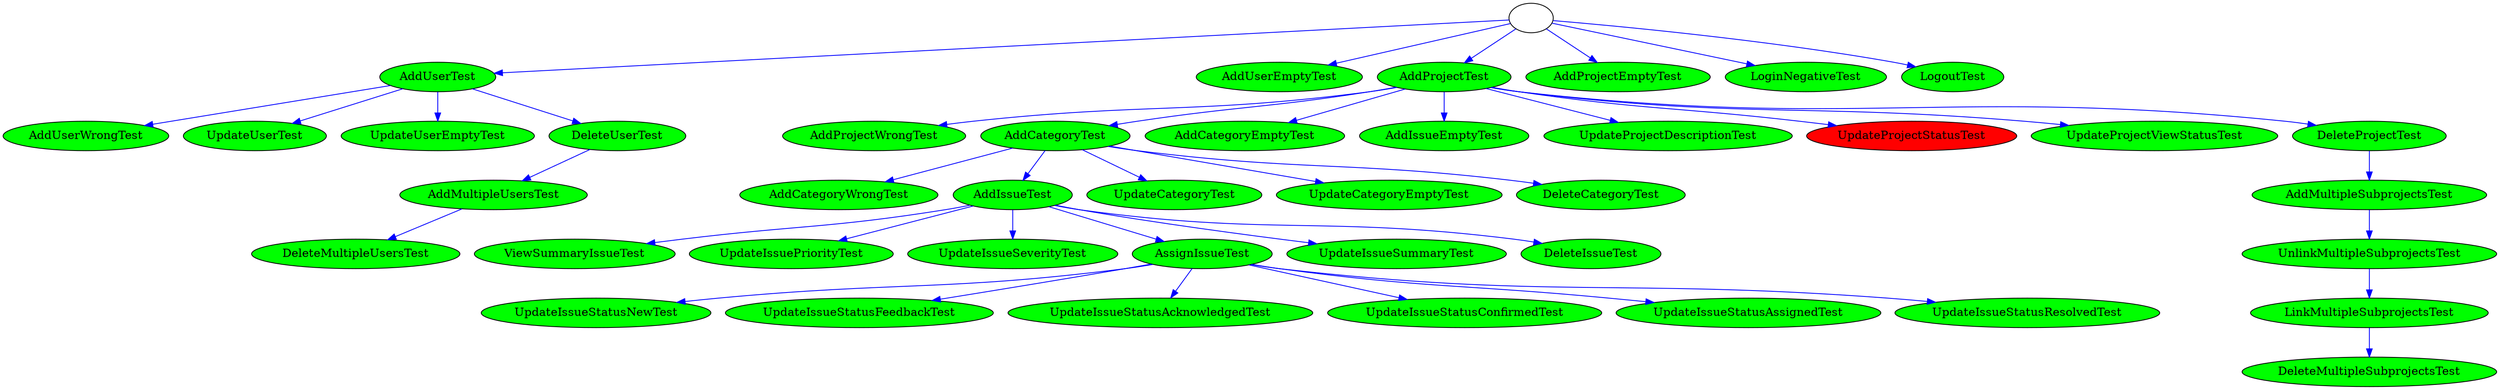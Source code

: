 strict digraph G {
root_925284253 [ label="" color = "black" ];
AddUserTest_1500687265 [ label="AddUserTest" fillcolor="green" style="filled" fontcolor="black" ];
AddUserEmptyTest_816631564 [ label="AddUserEmptyTest" fillcolor="green" style="filled" fontcolor="black" ];
AddProjectTest_1197388394 [ label="AddProjectTest" fillcolor="green" style="filled" fontcolor="black" ];
AddProjectEmptyTest_1438232987 [ label="AddProjectEmptyTest" fillcolor="green" style="filled" fontcolor="black" ];
LoginNegativeTest_308330286 [ label="LoginNegativeTest" fillcolor="green" style="filled" fontcolor="black" ];
LogoutTest_995209981 [ label="LogoutTest" fillcolor="green" style="filled" fontcolor="black" ];
AddUserWrongTest_508251021 [ label="AddUserWrongTest" fillcolor="green" style="filled" fontcolor="black" ];
UpdateUserTest_981193868 [ label="UpdateUserTest" fillcolor="green" style="filled" fontcolor="black" ];
UpdateUserEmptyTest_1166141968 [ label="UpdateUserEmptyTest" fillcolor="green" style="filled" fontcolor="black" ];
DeleteUserTest_744025993 [ label="DeleteUserTest" fillcolor="green" style="filled" fontcolor="black" ];
AddProjectWrongTest_1433151315 [ label="AddProjectWrongTest" fillcolor="green" style="filled" fontcolor="black" ];
AddCategoryTest_470310101 [ label="AddCategoryTest" fillcolor="green" style="filled" fontcolor="black" ];
AddCategoryEmptyTest_1262576930 [ label="AddCategoryEmptyTest" fillcolor="green" style="filled" fontcolor="black" ];
AddIssueEmptyTest_1483970681 [ label="AddIssueEmptyTest" fillcolor="green" style="filled" fontcolor="black" ];
UpdateProjectDescriptionTest_781508690 [ label="UpdateProjectDescriptionTest" fillcolor="green" style="filled" fontcolor="black" ];
UpdateProjectStatusTest_231020039 [ label="UpdateProjectStatusTest" fillcolor="red" style="filled" fontcolor="black" ];
UpdateProjectViewStatusTest_348409195 [ label="UpdateProjectViewStatusTest" fillcolor="green" style="filled" fontcolor="black" ];
DeleteProjectTest_880121547 [ label="DeleteProjectTest" fillcolor="green" style="filled" fontcolor="black" ];
AddMultipleUsersTest_1192431023 [ label="AddMultipleUsersTest" fillcolor="green" style="filled" fontcolor="black" ];
AddCategoryWrongTest_1582092338 [ label="AddCategoryWrongTest" fillcolor="green" style="filled" fontcolor="black" ];
AddIssueTest_1555695894 [ label="AddIssueTest" fillcolor="green" style="filled" fontcolor="black" ];
UpdateCategoryTest_623532021 [ label="UpdateCategoryTest" fillcolor="green" style="filled" fontcolor="black" ];
UpdateCategoryEmptyTest_1041529773 [ label="UpdateCategoryEmptyTest" fillcolor="green" style="filled" fontcolor="black" ];
DeleteCategoryTest_1414492627 [ label="DeleteCategoryTest" fillcolor="green" style="filled" fontcolor="black" ];
AddMultipleSubprojectsTest_1152141601 [ label="AddMultipleSubprojectsTest" fillcolor="green" style="filled" fontcolor="black" ];
DeleteMultipleUsersTest_735374742 [ label="DeleteMultipleUsersTest" fillcolor="green" style="filled" fontcolor="black" ];
ViewSummaryIssueTest_988890860 [ label="ViewSummaryIssueTest" fillcolor="green" style="filled" fontcolor="black" ];
UpdateIssuePriorityTest_196758319 [ label="UpdateIssuePriorityTest" fillcolor="green" style="filled" fontcolor="black" ];
UpdateIssueSeverityTest_667074023 [ label="UpdateIssueSeverityTest" fillcolor="green" style="filled" fontcolor="black" ];
AssignIssueTest_767919175 [ label="AssignIssueTest" fillcolor="green" style="filled" fontcolor="black" ];
UpdateIssueSummaryTest_27528311 [ label="UpdateIssueSummaryTest" fillcolor="green" style="filled" fontcolor="black" ];
DeleteIssueTest_1531284392 [ label="DeleteIssueTest" fillcolor="green" style="filled" fontcolor="black" ];
UnlinkMultipleSubprojectsTest_388451804 [ label="UnlinkMultipleSubprojectsTest" fillcolor="green" style="filled" fontcolor="black" ];
UpdateIssueStatusNewTest_703418536 [ label="UpdateIssueStatusNewTest" fillcolor="green" style="filled" fontcolor="black" ];
UpdateIssueStatusFeedbackTest_1793659792 [ label="UpdateIssueStatusFeedbackTest" fillcolor="green" style="filled" fontcolor="black" ];
UpdateIssueStatusAcknowledgedTest_1592724718 [ label="UpdateIssueStatusAcknowledgedTest" fillcolor="green" style="filled" fontcolor="black" ];
UpdateIssueStatusConfirmedTest_1093865212 [ label="UpdateIssueStatusConfirmedTest" fillcolor="green" style="filled" fontcolor="black" ];
UpdateIssueStatusAssignedTest_897217622 [ label="UpdateIssueStatusAssignedTest" fillcolor="green" style="filled" fontcolor="black" ];
UpdateIssueStatusResolvedTest_251222815 [ label="UpdateIssueStatusResolvedTest" fillcolor="green" style="filled" fontcolor="black" ];
LinkMultipleSubprojectsTest_663506751 [ label="LinkMultipleSubprojectsTest" fillcolor="green" style="filled" fontcolor="black" ];
DeleteMultipleSubprojectsTest_340019224 [ label="DeleteMultipleSubprojectsTest" fillcolor="green" style="filled" fontcolor="black" ];
  root_925284253 -> AddUserTest_1500687265 [ label="" color="blue" ];
  root_925284253 -> AddUserEmptyTest_816631564 [ label="" color="blue" ];
  root_925284253 -> AddProjectTest_1197388394 [ label="" color="blue" ];
  root_925284253 -> AddProjectEmptyTest_1438232987 [ label="" color="blue" ];
  root_925284253 -> LoginNegativeTest_308330286 [ label="" color="blue" ];
  root_925284253 -> LogoutTest_995209981 [ label="" color="blue" ];
  AddUserTest_1500687265 -> AddUserWrongTest_508251021 [ label="" color="blue" ];
  AddUserTest_1500687265 -> UpdateUserTest_981193868 [ label="" color="blue" ];
  AddUserTest_1500687265 -> UpdateUserEmptyTest_1166141968 [ label="" color="blue" ];
  AddUserTest_1500687265 -> DeleteUserTest_744025993 [ label="" color="blue" ];
  AddProjectTest_1197388394 -> AddProjectWrongTest_1433151315 [ label="" color="blue" ];
  AddProjectTest_1197388394 -> AddCategoryTest_470310101 [ label="" color="blue" ];
  AddProjectTest_1197388394 -> AddCategoryEmptyTest_1262576930 [ label="" color="blue" ];
  AddProjectTest_1197388394 -> AddIssueEmptyTest_1483970681 [ label="" color="blue" ];
  AddProjectTest_1197388394 -> UpdateProjectDescriptionTest_781508690 [ label="" color="blue" ];
  AddProjectTest_1197388394 -> UpdateProjectStatusTest_231020039 [ label="" color="blue" ];
  AddProjectTest_1197388394 -> UpdateProjectViewStatusTest_348409195 [ label="" color="blue" ];
  AddProjectTest_1197388394 -> DeleteProjectTest_880121547 [ label="" color="blue" ];
  DeleteUserTest_744025993 -> AddMultipleUsersTest_1192431023 [ label="" color="blue" ];
  AddCategoryTest_470310101 -> AddCategoryWrongTest_1582092338 [ label="" color="blue" ];
  AddCategoryTest_470310101 -> AddIssueTest_1555695894 [ label="" color="blue" ];
  AddCategoryTest_470310101 -> UpdateCategoryTest_623532021 [ label="" color="blue" ];
  AddCategoryTest_470310101 -> UpdateCategoryEmptyTest_1041529773 [ label="" color="blue" ];
  AddCategoryTest_470310101 -> DeleteCategoryTest_1414492627 [ label="" color="blue" ];
  DeleteProjectTest_880121547 -> AddMultipleSubprojectsTest_1152141601 [ label="" color="blue" ];
  AddMultipleUsersTest_1192431023 -> DeleteMultipleUsersTest_735374742 [ label="" color="blue" ];
  AddIssueTest_1555695894 -> ViewSummaryIssueTest_988890860 [ label="" color="blue" ];
  AddIssueTest_1555695894 -> UpdateIssuePriorityTest_196758319 [ label="" color="blue" ];
  AddIssueTest_1555695894 -> UpdateIssueSeverityTest_667074023 [ label="" color="blue" ];
  AddIssueTest_1555695894 -> AssignIssueTest_767919175 [ label="" color="blue" ];
  AddIssueTest_1555695894 -> UpdateIssueSummaryTest_27528311 [ label="" color="blue" ];
  AddIssueTest_1555695894 -> DeleteIssueTest_1531284392 [ label="" color="blue" ];
  AddMultipleSubprojectsTest_1152141601 -> UnlinkMultipleSubprojectsTest_388451804 [ label="" color="blue" ];
  AssignIssueTest_767919175 -> UpdateIssueStatusNewTest_703418536 [ label="" color="blue" ];
  AssignIssueTest_767919175 -> UpdateIssueStatusFeedbackTest_1793659792 [ label="" color="blue" ];
  AssignIssueTest_767919175 -> UpdateIssueStatusAcknowledgedTest_1592724718 [ label="" color="blue" ];
  AssignIssueTest_767919175 -> UpdateIssueStatusConfirmedTest_1093865212 [ label="" color="blue" ];
  AssignIssueTest_767919175 -> UpdateIssueStatusAssignedTest_897217622 [ label="" color="blue" ];
  AssignIssueTest_767919175 -> UpdateIssueStatusResolvedTest_251222815 [ label="" color="blue" ];
  UnlinkMultipleSubprojectsTest_388451804 -> LinkMultipleSubprojectsTest_663506751 [ label="" color="blue" ];
  LinkMultipleSubprojectsTest_663506751 -> DeleteMultipleSubprojectsTest_340019224 [ label="" color="blue" ];
}

